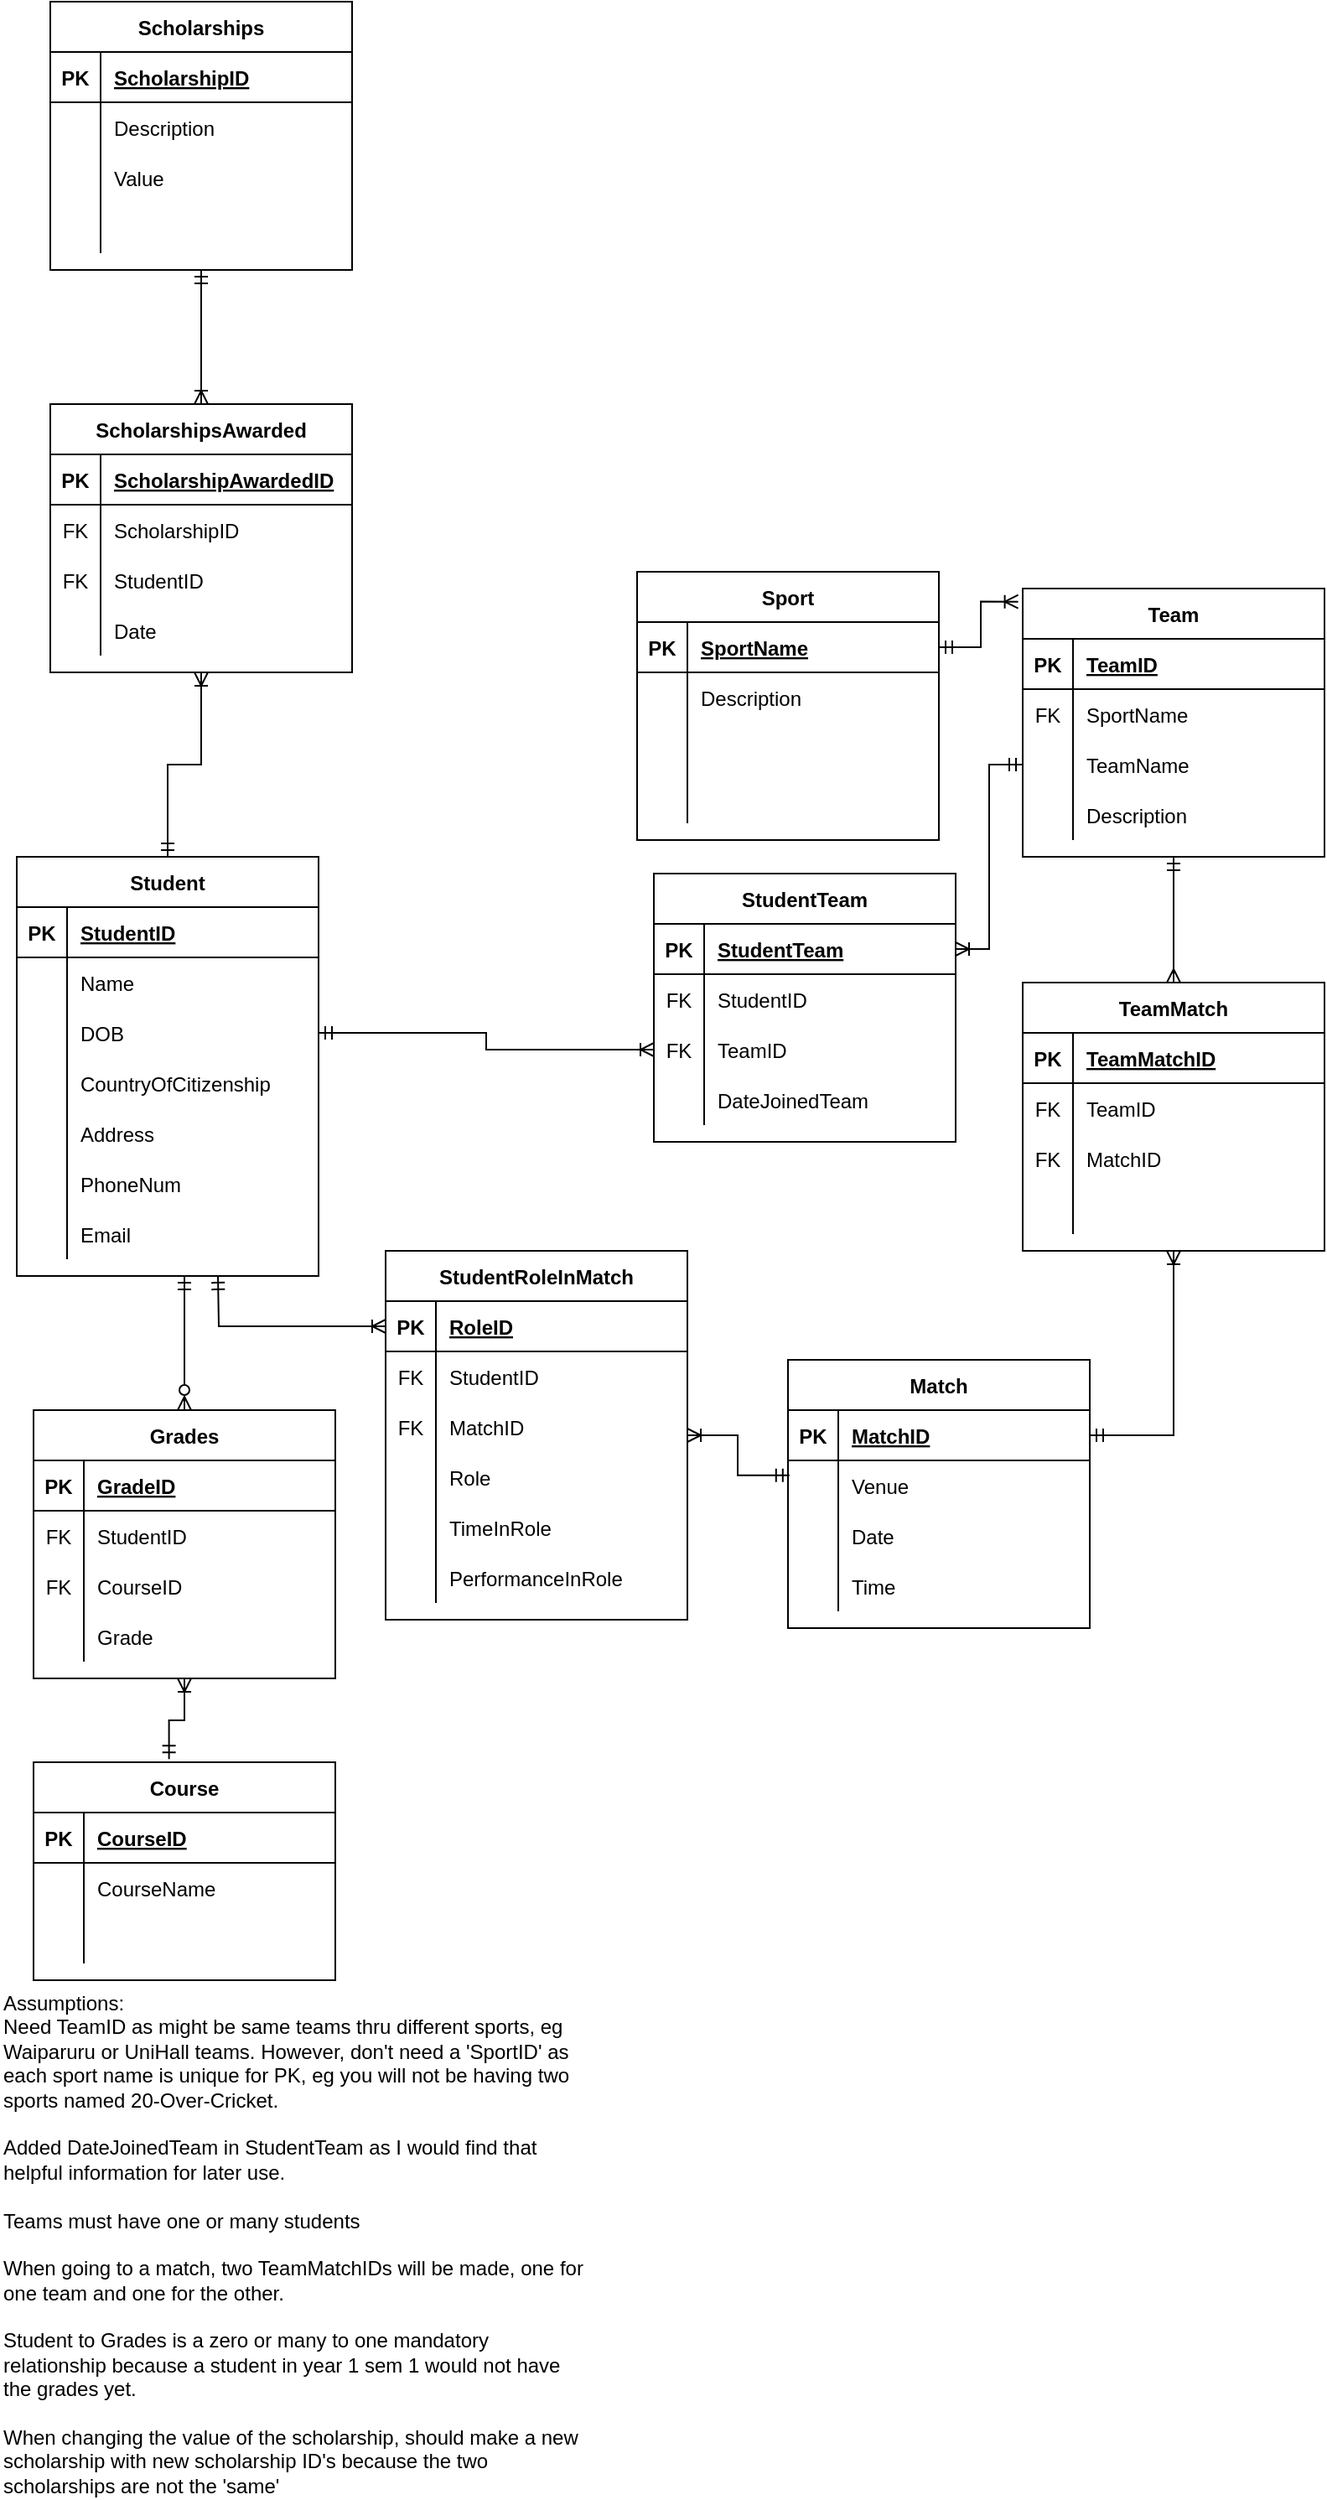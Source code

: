 <mxfile version="20.3.0" type="github"><diagram id="ayLOFCL-_2YNCXtt6fYL" name="Page-1"><mxGraphModel dx="950" dy="2215" grid="1" gridSize="10" guides="1" tooltips="1" connect="1" arrows="1" fold="1" page="1" pageScale="1" pageWidth="827" pageHeight="1169" math="0" shadow="0"><root><mxCell id="0"/><mxCell id="1" parent="0"/><mxCell id="MpFmGdgVTNI_8Ijlyc71-1" value="Student" style="shape=table;startSize=30;container=1;collapsible=1;childLayout=tableLayout;fixedRows=1;rowLines=0;fontStyle=1;align=center;resizeLast=1;" vertex="1" parent="1"><mxGeometry x="20" y="190" width="180" height="250" as="geometry"/></mxCell><mxCell id="MpFmGdgVTNI_8Ijlyc71-2" value="" style="shape=tableRow;horizontal=0;startSize=0;swimlaneHead=0;swimlaneBody=0;fillColor=none;collapsible=0;dropTarget=0;points=[[0,0.5],[1,0.5]];portConstraint=eastwest;top=0;left=0;right=0;bottom=1;" vertex="1" parent="MpFmGdgVTNI_8Ijlyc71-1"><mxGeometry y="30" width="180" height="30" as="geometry"/></mxCell><mxCell id="MpFmGdgVTNI_8Ijlyc71-3" value="PK" style="shape=partialRectangle;connectable=0;fillColor=none;top=0;left=0;bottom=0;right=0;fontStyle=1;overflow=hidden;" vertex="1" parent="MpFmGdgVTNI_8Ijlyc71-2"><mxGeometry width="30" height="30" as="geometry"><mxRectangle width="30" height="30" as="alternateBounds"/></mxGeometry></mxCell><mxCell id="MpFmGdgVTNI_8Ijlyc71-4" value="StudentID" style="shape=partialRectangle;connectable=0;fillColor=none;top=0;left=0;bottom=0;right=0;align=left;spacingLeft=6;fontStyle=5;overflow=hidden;" vertex="1" parent="MpFmGdgVTNI_8Ijlyc71-2"><mxGeometry x="30" width="150" height="30" as="geometry"><mxRectangle width="150" height="30" as="alternateBounds"/></mxGeometry></mxCell><mxCell id="MpFmGdgVTNI_8Ijlyc71-5" value="" style="shape=tableRow;horizontal=0;startSize=0;swimlaneHead=0;swimlaneBody=0;fillColor=none;collapsible=0;dropTarget=0;points=[[0,0.5],[1,0.5]];portConstraint=eastwest;top=0;left=0;right=0;bottom=0;" vertex="1" parent="MpFmGdgVTNI_8Ijlyc71-1"><mxGeometry y="60" width="180" height="30" as="geometry"/></mxCell><mxCell id="MpFmGdgVTNI_8Ijlyc71-6" value="" style="shape=partialRectangle;connectable=0;fillColor=none;top=0;left=0;bottom=0;right=0;editable=1;overflow=hidden;" vertex="1" parent="MpFmGdgVTNI_8Ijlyc71-5"><mxGeometry width="30" height="30" as="geometry"><mxRectangle width="30" height="30" as="alternateBounds"/></mxGeometry></mxCell><mxCell id="MpFmGdgVTNI_8Ijlyc71-7" value="Name " style="shape=partialRectangle;connectable=0;fillColor=none;top=0;left=0;bottom=0;right=0;align=left;spacingLeft=6;overflow=hidden;" vertex="1" parent="MpFmGdgVTNI_8Ijlyc71-5"><mxGeometry x="30" width="150" height="30" as="geometry"><mxRectangle width="150" height="30" as="alternateBounds"/></mxGeometry></mxCell><mxCell id="MpFmGdgVTNI_8Ijlyc71-8" value="" style="shape=tableRow;horizontal=0;startSize=0;swimlaneHead=0;swimlaneBody=0;fillColor=none;collapsible=0;dropTarget=0;points=[[0,0.5],[1,0.5]];portConstraint=eastwest;top=0;left=0;right=0;bottom=0;" vertex="1" parent="MpFmGdgVTNI_8Ijlyc71-1"><mxGeometry y="90" width="180" height="30" as="geometry"/></mxCell><mxCell id="MpFmGdgVTNI_8Ijlyc71-9" value="" style="shape=partialRectangle;connectable=0;fillColor=none;top=0;left=0;bottom=0;right=0;editable=1;overflow=hidden;" vertex="1" parent="MpFmGdgVTNI_8Ijlyc71-8"><mxGeometry width="30" height="30" as="geometry"><mxRectangle width="30" height="30" as="alternateBounds"/></mxGeometry></mxCell><mxCell id="MpFmGdgVTNI_8Ijlyc71-10" value="DOB" style="shape=partialRectangle;connectable=0;fillColor=none;top=0;left=0;bottom=0;right=0;align=left;spacingLeft=6;overflow=hidden;" vertex="1" parent="MpFmGdgVTNI_8Ijlyc71-8"><mxGeometry x="30" width="150" height="30" as="geometry"><mxRectangle width="150" height="30" as="alternateBounds"/></mxGeometry></mxCell><mxCell id="MpFmGdgVTNI_8Ijlyc71-11" value="" style="shape=tableRow;horizontal=0;startSize=0;swimlaneHead=0;swimlaneBody=0;fillColor=none;collapsible=0;dropTarget=0;points=[[0,0.5],[1,0.5]];portConstraint=eastwest;top=0;left=0;right=0;bottom=0;" vertex="1" parent="MpFmGdgVTNI_8Ijlyc71-1"><mxGeometry y="120" width="180" height="30" as="geometry"/></mxCell><mxCell id="MpFmGdgVTNI_8Ijlyc71-12" value="" style="shape=partialRectangle;connectable=0;fillColor=none;top=0;left=0;bottom=0;right=0;editable=1;overflow=hidden;" vertex="1" parent="MpFmGdgVTNI_8Ijlyc71-11"><mxGeometry width="30" height="30" as="geometry"><mxRectangle width="30" height="30" as="alternateBounds"/></mxGeometry></mxCell><mxCell id="MpFmGdgVTNI_8Ijlyc71-13" value="CountryOfCitizenship" style="shape=partialRectangle;connectable=0;fillColor=none;top=0;left=0;bottom=0;right=0;align=left;spacingLeft=6;overflow=hidden;" vertex="1" parent="MpFmGdgVTNI_8Ijlyc71-11"><mxGeometry x="30" width="150" height="30" as="geometry"><mxRectangle width="150" height="30" as="alternateBounds"/></mxGeometry></mxCell><mxCell id="MpFmGdgVTNI_8Ijlyc71-14" value="" style="shape=tableRow;horizontal=0;startSize=0;swimlaneHead=0;swimlaneBody=0;fillColor=none;collapsible=0;dropTarget=0;points=[[0,0.5],[1,0.5]];portConstraint=eastwest;top=0;left=0;right=0;bottom=0;" vertex="1" parent="MpFmGdgVTNI_8Ijlyc71-1"><mxGeometry y="150" width="180" height="30" as="geometry"/></mxCell><mxCell id="MpFmGdgVTNI_8Ijlyc71-15" value="" style="shape=partialRectangle;connectable=0;fillColor=none;top=0;left=0;bottom=0;right=0;editable=1;overflow=hidden;" vertex="1" parent="MpFmGdgVTNI_8Ijlyc71-14"><mxGeometry width="30" height="30" as="geometry"><mxRectangle width="30" height="30" as="alternateBounds"/></mxGeometry></mxCell><mxCell id="MpFmGdgVTNI_8Ijlyc71-16" value="Address" style="shape=partialRectangle;connectable=0;fillColor=none;top=0;left=0;bottom=0;right=0;align=left;spacingLeft=6;overflow=hidden;" vertex="1" parent="MpFmGdgVTNI_8Ijlyc71-14"><mxGeometry x="30" width="150" height="30" as="geometry"><mxRectangle width="150" height="30" as="alternateBounds"/></mxGeometry></mxCell><mxCell id="MpFmGdgVTNI_8Ijlyc71-17" value="" style="shape=tableRow;horizontal=0;startSize=0;swimlaneHead=0;swimlaneBody=0;fillColor=none;collapsible=0;dropTarget=0;points=[[0,0.5],[1,0.5]];portConstraint=eastwest;top=0;left=0;right=0;bottom=0;" vertex="1" parent="MpFmGdgVTNI_8Ijlyc71-1"><mxGeometry y="180" width="180" height="30" as="geometry"/></mxCell><mxCell id="MpFmGdgVTNI_8Ijlyc71-18" value="" style="shape=partialRectangle;connectable=0;fillColor=none;top=0;left=0;bottom=0;right=0;editable=1;overflow=hidden;" vertex="1" parent="MpFmGdgVTNI_8Ijlyc71-17"><mxGeometry width="30" height="30" as="geometry"><mxRectangle width="30" height="30" as="alternateBounds"/></mxGeometry></mxCell><mxCell id="MpFmGdgVTNI_8Ijlyc71-19" value="PhoneNum" style="shape=partialRectangle;connectable=0;fillColor=none;top=0;left=0;bottom=0;right=0;align=left;spacingLeft=6;overflow=hidden;" vertex="1" parent="MpFmGdgVTNI_8Ijlyc71-17"><mxGeometry x="30" width="150" height="30" as="geometry"><mxRectangle width="150" height="30" as="alternateBounds"/></mxGeometry></mxCell><mxCell id="MpFmGdgVTNI_8Ijlyc71-20" value="" style="shape=tableRow;horizontal=0;startSize=0;swimlaneHead=0;swimlaneBody=0;fillColor=none;collapsible=0;dropTarget=0;points=[[0,0.5],[1,0.5]];portConstraint=eastwest;top=0;left=0;right=0;bottom=0;" vertex="1" parent="MpFmGdgVTNI_8Ijlyc71-1"><mxGeometry y="210" width="180" height="30" as="geometry"/></mxCell><mxCell id="MpFmGdgVTNI_8Ijlyc71-21" value="" style="shape=partialRectangle;connectable=0;fillColor=none;top=0;left=0;bottom=0;right=0;editable=1;overflow=hidden;" vertex="1" parent="MpFmGdgVTNI_8Ijlyc71-20"><mxGeometry width="30" height="30" as="geometry"><mxRectangle width="30" height="30" as="alternateBounds"/></mxGeometry></mxCell><mxCell id="MpFmGdgVTNI_8Ijlyc71-22" value="Email" style="shape=partialRectangle;connectable=0;fillColor=none;top=0;left=0;bottom=0;right=0;align=left;spacingLeft=6;overflow=hidden;" vertex="1" parent="MpFmGdgVTNI_8Ijlyc71-20"><mxGeometry x="30" width="150" height="30" as="geometry"><mxRectangle width="150" height="30" as="alternateBounds"/></mxGeometry></mxCell><mxCell id="MpFmGdgVTNI_8Ijlyc71-36" value="Team" style="shape=table;startSize=30;container=1;collapsible=1;childLayout=tableLayout;fixedRows=1;rowLines=0;fontStyle=1;align=center;resizeLast=1;" vertex="1" parent="1"><mxGeometry x="620" y="30" width="180" height="160" as="geometry"/></mxCell><mxCell id="MpFmGdgVTNI_8Ijlyc71-37" value="" style="shape=tableRow;horizontal=0;startSize=0;swimlaneHead=0;swimlaneBody=0;fillColor=none;collapsible=0;dropTarget=0;points=[[0,0.5],[1,0.5]];portConstraint=eastwest;top=0;left=0;right=0;bottom=1;" vertex="1" parent="MpFmGdgVTNI_8Ijlyc71-36"><mxGeometry y="30" width="180" height="30" as="geometry"/></mxCell><mxCell id="MpFmGdgVTNI_8Ijlyc71-38" value="PK" style="shape=partialRectangle;connectable=0;fillColor=none;top=0;left=0;bottom=0;right=0;fontStyle=1;overflow=hidden;" vertex="1" parent="MpFmGdgVTNI_8Ijlyc71-37"><mxGeometry width="30" height="30" as="geometry"><mxRectangle width="30" height="30" as="alternateBounds"/></mxGeometry></mxCell><mxCell id="MpFmGdgVTNI_8Ijlyc71-39" value="TeamID" style="shape=partialRectangle;connectable=0;fillColor=none;top=0;left=0;bottom=0;right=0;align=left;spacingLeft=6;fontStyle=5;overflow=hidden;" vertex="1" parent="MpFmGdgVTNI_8Ijlyc71-37"><mxGeometry x="30" width="150" height="30" as="geometry"><mxRectangle width="150" height="30" as="alternateBounds"/></mxGeometry></mxCell><mxCell id="MpFmGdgVTNI_8Ijlyc71-40" value="" style="shape=tableRow;horizontal=0;startSize=0;swimlaneHead=0;swimlaneBody=0;fillColor=none;collapsible=0;dropTarget=0;points=[[0,0.5],[1,0.5]];portConstraint=eastwest;top=0;left=0;right=0;bottom=0;" vertex="1" parent="MpFmGdgVTNI_8Ijlyc71-36"><mxGeometry y="60" width="180" height="30" as="geometry"/></mxCell><mxCell id="MpFmGdgVTNI_8Ijlyc71-41" value="FK" style="shape=partialRectangle;connectable=0;fillColor=none;top=0;left=0;bottom=0;right=0;editable=1;overflow=hidden;" vertex="1" parent="MpFmGdgVTNI_8Ijlyc71-40"><mxGeometry width="30" height="30" as="geometry"><mxRectangle width="30" height="30" as="alternateBounds"/></mxGeometry></mxCell><mxCell id="MpFmGdgVTNI_8Ijlyc71-42" value="SportName" style="shape=partialRectangle;connectable=0;fillColor=none;top=0;left=0;bottom=0;right=0;align=left;spacingLeft=6;overflow=hidden;" vertex="1" parent="MpFmGdgVTNI_8Ijlyc71-40"><mxGeometry x="30" width="150" height="30" as="geometry"><mxRectangle width="150" height="30" as="alternateBounds"/></mxGeometry></mxCell><mxCell id="MpFmGdgVTNI_8Ijlyc71-43" value="" style="shape=tableRow;horizontal=0;startSize=0;swimlaneHead=0;swimlaneBody=0;fillColor=none;collapsible=0;dropTarget=0;points=[[0,0.5],[1,0.5]];portConstraint=eastwest;top=0;left=0;right=0;bottom=0;" vertex="1" parent="MpFmGdgVTNI_8Ijlyc71-36"><mxGeometry y="90" width="180" height="30" as="geometry"/></mxCell><mxCell id="MpFmGdgVTNI_8Ijlyc71-44" value="" style="shape=partialRectangle;connectable=0;fillColor=none;top=0;left=0;bottom=0;right=0;editable=1;overflow=hidden;" vertex="1" parent="MpFmGdgVTNI_8Ijlyc71-43"><mxGeometry width="30" height="30" as="geometry"><mxRectangle width="30" height="30" as="alternateBounds"/></mxGeometry></mxCell><mxCell id="MpFmGdgVTNI_8Ijlyc71-45" value="TeamName" style="shape=partialRectangle;connectable=0;fillColor=none;top=0;left=0;bottom=0;right=0;align=left;spacingLeft=6;overflow=hidden;" vertex="1" parent="MpFmGdgVTNI_8Ijlyc71-43"><mxGeometry x="30" width="150" height="30" as="geometry"><mxRectangle width="150" height="30" as="alternateBounds"/></mxGeometry></mxCell><mxCell id="MpFmGdgVTNI_8Ijlyc71-46" value="" style="shape=tableRow;horizontal=0;startSize=0;swimlaneHead=0;swimlaneBody=0;fillColor=none;collapsible=0;dropTarget=0;points=[[0,0.5],[1,0.5]];portConstraint=eastwest;top=0;left=0;right=0;bottom=0;" vertex="1" parent="MpFmGdgVTNI_8Ijlyc71-36"><mxGeometry y="120" width="180" height="30" as="geometry"/></mxCell><mxCell id="MpFmGdgVTNI_8Ijlyc71-47" value="" style="shape=partialRectangle;connectable=0;fillColor=none;top=0;left=0;bottom=0;right=0;editable=1;overflow=hidden;" vertex="1" parent="MpFmGdgVTNI_8Ijlyc71-46"><mxGeometry width="30" height="30" as="geometry"><mxRectangle width="30" height="30" as="alternateBounds"/></mxGeometry></mxCell><mxCell id="MpFmGdgVTNI_8Ijlyc71-48" value="Description" style="shape=partialRectangle;connectable=0;fillColor=none;top=0;left=0;bottom=0;right=0;align=left;spacingLeft=6;overflow=hidden;" vertex="1" parent="MpFmGdgVTNI_8Ijlyc71-46"><mxGeometry x="30" width="150" height="30" as="geometry"><mxRectangle width="150" height="30" as="alternateBounds"/></mxGeometry></mxCell><mxCell id="MpFmGdgVTNI_8Ijlyc71-49" value="Assumptions:&lt;br&gt;Need TeamID as might be same teams thru different sports, eg Waiparuru or UniHall teams. However, don't need a 'SportID' as each sport name is unique for PK, eg you will not be having two sports named 20-Over-Cricket.&lt;br&gt;&lt;br&gt;Added DateJoinedTeam in StudentTeam as I would find that helpful information for later use.&lt;br&gt;&lt;br&gt;Teams must have one or many students&lt;br&gt;&lt;br&gt;When going to a match, two TeamMatchIDs will be made, one for one team and one for the other.&lt;br&gt;&lt;br&gt;Student to Grades is a zero or many to one mandatory relationship because a student in year 1 sem 1 would not have the grades yet.&lt;br&gt;&lt;br&gt;When changing the value of the scholarship, should make a new scholarship with new scholarship ID's because the two scholarships are not the 'same'" style="text;html=1;strokeColor=none;fillColor=none;align=left;verticalAlign=top;whiteSpace=wrap;rounded=0;" vertex="1" parent="1"><mxGeometry x="10" y="860" width="350" height="170" as="geometry"/></mxCell><mxCell id="MpFmGdgVTNI_8Ijlyc71-50" value="Sport" style="shape=table;startSize=30;container=1;collapsible=1;childLayout=tableLayout;fixedRows=1;rowLines=0;fontStyle=1;align=center;resizeLast=1;" vertex="1" parent="1"><mxGeometry x="390" y="20" width="180" height="160" as="geometry"/></mxCell><mxCell id="MpFmGdgVTNI_8Ijlyc71-51" value="" style="shape=tableRow;horizontal=0;startSize=0;swimlaneHead=0;swimlaneBody=0;fillColor=none;collapsible=0;dropTarget=0;points=[[0,0.5],[1,0.5]];portConstraint=eastwest;top=0;left=0;right=0;bottom=1;" vertex="1" parent="MpFmGdgVTNI_8Ijlyc71-50"><mxGeometry y="30" width="180" height="30" as="geometry"/></mxCell><mxCell id="MpFmGdgVTNI_8Ijlyc71-52" value="PK" style="shape=partialRectangle;connectable=0;fillColor=none;top=0;left=0;bottom=0;right=0;fontStyle=1;overflow=hidden;" vertex="1" parent="MpFmGdgVTNI_8Ijlyc71-51"><mxGeometry width="30" height="30" as="geometry"><mxRectangle width="30" height="30" as="alternateBounds"/></mxGeometry></mxCell><mxCell id="MpFmGdgVTNI_8Ijlyc71-53" value="SportName" style="shape=partialRectangle;connectable=0;fillColor=none;top=0;left=0;bottom=0;right=0;align=left;spacingLeft=6;fontStyle=5;overflow=hidden;" vertex="1" parent="MpFmGdgVTNI_8Ijlyc71-51"><mxGeometry x="30" width="150" height="30" as="geometry"><mxRectangle width="150" height="30" as="alternateBounds"/></mxGeometry></mxCell><mxCell id="MpFmGdgVTNI_8Ijlyc71-54" value="" style="shape=tableRow;horizontal=0;startSize=0;swimlaneHead=0;swimlaneBody=0;fillColor=none;collapsible=0;dropTarget=0;points=[[0,0.5],[1,0.5]];portConstraint=eastwest;top=0;left=0;right=0;bottom=0;" vertex="1" parent="MpFmGdgVTNI_8Ijlyc71-50"><mxGeometry y="60" width="180" height="30" as="geometry"/></mxCell><mxCell id="MpFmGdgVTNI_8Ijlyc71-55" value="" style="shape=partialRectangle;connectable=0;fillColor=none;top=0;left=0;bottom=0;right=0;editable=1;overflow=hidden;" vertex="1" parent="MpFmGdgVTNI_8Ijlyc71-54"><mxGeometry width="30" height="30" as="geometry"><mxRectangle width="30" height="30" as="alternateBounds"/></mxGeometry></mxCell><mxCell id="MpFmGdgVTNI_8Ijlyc71-56" value="Description" style="shape=partialRectangle;connectable=0;fillColor=none;top=0;left=0;bottom=0;right=0;align=left;spacingLeft=6;overflow=hidden;" vertex="1" parent="MpFmGdgVTNI_8Ijlyc71-54"><mxGeometry x="30" width="150" height="30" as="geometry"><mxRectangle width="150" height="30" as="alternateBounds"/></mxGeometry></mxCell><mxCell id="MpFmGdgVTNI_8Ijlyc71-57" value="" style="shape=tableRow;horizontal=0;startSize=0;swimlaneHead=0;swimlaneBody=0;fillColor=none;collapsible=0;dropTarget=0;points=[[0,0.5],[1,0.5]];portConstraint=eastwest;top=0;left=0;right=0;bottom=0;" vertex="1" parent="MpFmGdgVTNI_8Ijlyc71-50"><mxGeometry y="90" width="180" height="30" as="geometry"/></mxCell><mxCell id="MpFmGdgVTNI_8Ijlyc71-58" value="" style="shape=partialRectangle;connectable=0;fillColor=none;top=0;left=0;bottom=0;right=0;editable=1;overflow=hidden;" vertex="1" parent="MpFmGdgVTNI_8Ijlyc71-57"><mxGeometry width="30" height="30" as="geometry"><mxRectangle width="30" height="30" as="alternateBounds"/></mxGeometry></mxCell><mxCell id="MpFmGdgVTNI_8Ijlyc71-59" value="" style="shape=partialRectangle;connectable=0;fillColor=none;top=0;left=0;bottom=0;right=0;align=left;spacingLeft=6;overflow=hidden;" vertex="1" parent="MpFmGdgVTNI_8Ijlyc71-57"><mxGeometry x="30" width="150" height="30" as="geometry"><mxRectangle width="150" height="30" as="alternateBounds"/></mxGeometry></mxCell><mxCell id="MpFmGdgVTNI_8Ijlyc71-60" value="" style="shape=tableRow;horizontal=0;startSize=0;swimlaneHead=0;swimlaneBody=0;fillColor=none;collapsible=0;dropTarget=0;points=[[0,0.5],[1,0.5]];portConstraint=eastwest;top=0;left=0;right=0;bottom=0;" vertex="1" parent="MpFmGdgVTNI_8Ijlyc71-50"><mxGeometry y="120" width="180" height="30" as="geometry"/></mxCell><mxCell id="MpFmGdgVTNI_8Ijlyc71-61" value="" style="shape=partialRectangle;connectable=0;fillColor=none;top=0;left=0;bottom=0;right=0;editable=1;overflow=hidden;" vertex="1" parent="MpFmGdgVTNI_8Ijlyc71-60"><mxGeometry width="30" height="30" as="geometry"><mxRectangle width="30" height="30" as="alternateBounds"/></mxGeometry></mxCell><mxCell id="MpFmGdgVTNI_8Ijlyc71-62" value="" style="shape=partialRectangle;connectable=0;fillColor=none;top=0;left=0;bottom=0;right=0;align=left;spacingLeft=6;overflow=hidden;" vertex="1" parent="MpFmGdgVTNI_8Ijlyc71-60"><mxGeometry x="30" width="150" height="30" as="geometry"><mxRectangle width="150" height="30" as="alternateBounds"/></mxGeometry></mxCell><mxCell id="MpFmGdgVTNI_8Ijlyc71-63" value="Match" style="shape=table;startSize=30;container=1;collapsible=1;childLayout=tableLayout;fixedRows=1;rowLines=0;fontStyle=1;align=center;resizeLast=1;" vertex="1" parent="1"><mxGeometry x="480" y="490" width="180" height="160" as="geometry"/></mxCell><mxCell id="MpFmGdgVTNI_8Ijlyc71-64" value="" style="shape=tableRow;horizontal=0;startSize=0;swimlaneHead=0;swimlaneBody=0;fillColor=none;collapsible=0;dropTarget=0;points=[[0,0.5],[1,0.5]];portConstraint=eastwest;top=0;left=0;right=0;bottom=1;" vertex="1" parent="MpFmGdgVTNI_8Ijlyc71-63"><mxGeometry y="30" width="180" height="30" as="geometry"/></mxCell><mxCell id="MpFmGdgVTNI_8Ijlyc71-65" value="PK" style="shape=partialRectangle;connectable=0;fillColor=none;top=0;left=0;bottom=0;right=0;fontStyle=1;overflow=hidden;" vertex="1" parent="MpFmGdgVTNI_8Ijlyc71-64"><mxGeometry width="30" height="30" as="geometry"><mxRectangle width="30" height="30" as="alternateBounds"/></mxGeometry></mxCell><mxCell id="MpFmGdgVTNI_8Ijlyc71-66" value="MatchID" style="shape=partialRectangle;connectable=0;fillColor=none;top=0;left=0;bottom=0;right=0;align=left;spacingLeft=6;fontStyle=5;overflow=hidden;" vertex="1" parent="MpFmGdgVTNI_8Ijlyc71-64"><mxGeometry x="30" width="150" height="30" as="geometry"><mxRectangle width="150" height="30" as="alternateBounds"/></mxGeometry></mxCell><mxCell id="MpFmGdgVTNI_8Ijlyc71-67" value="" style="shape=tableRow;horizontal=0;startSize=0;swimlaneHead=0;swimlaneBody=0;fillColor=none;collapsible=0;dropTarget=0;points=[[0,0.5],[1,0.5]];portConstraint=eastwest;top=0;left=0;right=0;bottom=0;" vertex="1" parent="MpFmGdgVTNI_8Ijlyc71-63"><mxGeometry y="60" width="180" height="30" as="geometry"/></mxCell><mxCell id="MpFmGdgVTNI_8Ijlyc71-68" value="" style="shape=partialRectangle;connectable=0;fillColor=none;top=0;left=0;bottom=0;right=0;editable=1;overflow=hidden;" vertex="1" parent="MpFmGdgVTNI_8Ijlyc71-67"><mxGeometry width="30" height="30" as="geometry"><mxRectangle width="30" height="30" as="alternateBounds"/></mxGeometry></mxCell><mxCell id="MpFmGdgVTNI_8Ijlyc71-69" value="Venue" style="shape=partialRectangle;connectable=0;fillColor=none;top=0;left=0;bottom=0;right=0;align=left;spacingLeft=6;overflow=hidden;" vertex="1" parent="MpFmGdgVTNI_8Ijlyc71-67"><mxGeometry x="30" width="150" height="30" as="geometry"><mxRectangle width="150" height="30" as="alternateBounds"/></mxGeometry></mxCell><mxCell id="MpFmGdgVTNI_8Ijlyc71-70" value="" style="shape=tableRow;horizontal=0;startSize=0;swimlaneHead=0;swimlaneBody=0;fillColor=none;collapsible=0;dropTarget=0;points=[[0,0.5],[1,0.5]];portConstraint=eastwest;top=0;left=0;right=0;bottom=0;" vertex="1" parent="MpFmGdgVTNI_8Ijlyc71-63"><mxGeometry y="90" width="180" height="30" as="geometry"/></mxCell><mxCell id="MpFmGdgVTNI_8Ijlyc71-71" value="" style="shape=partialRectangle;connectable=0;fillColor=none;top=0;left=0;bottom=0;right=0;editable=1;overflow=hidden;" vertex="1" parent="MpFmGdgVTNI_8Ijlyc71-70"><mxGeometry width="30" height="30" as="geometry"><mxRectangle width="30" height="30" as="alternateBounds"/></mxGeometry></mxCell><mxCell id="MpFmGdgVTNI_8Ijlyc71-72" value="Date" style="shape=partialRectangle;connectable=0;fillColor=none;top=0;left=0;bottom=0;right=0;align=left;spacingLeft=6;overflow=hidden;" vertex="1" parent="MpFmGdgVTNI_8Ijlyc71-70"><mxGeometry x="30" width="150" height="30" as="geometry"><mxRectangle width="150" height="30" as="alternateBounds"/></mxGeometry></mxCell><mxCell id="MpFmGdgVTNI_8Ijlyc71-73" value="" style="shape=tableRow;horizontal=0;startSize=0;swimlaneHead=0;swimlaneBody=0;fillColor=none;collapsible=0;dropTarget=0;points=[[0,0.5],[1,0.5]];portConstraint=eastwest;top=0;left=0;right=0;bottom=0;" vertex="1" parent="MpFmGdgVTNI_8Ijlyc71-63"><mxGeometry y="120" width="180" height="30" as="geometry"/></mxCell><mxCell id="MpFmGdgVTNI_8Ijlyc71-74" value="" style="shape=partialRectangle;connectable=0;fillColor=none;top=0;left=0;bottom=0;right=0;editable=1;overflow=hidden;" vertex="1" parent="MpFmGdgVTNI_8Ijlyc71-73"><mxGeometry width="30" height="30" as="geometry"><mxRectangle width="30" height="30" as="alternateBounds"/></mxGeometry></mxCell><mxCell id="MpFmGdgVTNI_8Ijlyc71-75" value="Time" style="shape=partialRectangle;connectable=0;fillColor=none;top=0;left=0;bottom=0;right=0;align=left;spacingLeft=6;overflow=hidden;" vertex="1" parent="MpFmGdgVTNI_8Ijlyc71-73"><mxGeometry x="30" width="150" height="30" as="geometry"><mxRectangle width="150" height="30" as="alternateBounds"/></mxGeometry></mxCell><mxCell id="MpFmGdgVTNI_8Ijlyc71-76" style="edgeStyle=orthogonalEdgeStyle;rounded=0;orthogonalLoop=1;jettySize=auto;html=1;entryX=-0.015;entryY=0.049;entryDx=0;entryDy=0;endArrow=ERoneToMany;endFill=0;startArrow=ERmandOne;startFill=0;entryPerimeter=0;" edge="1" parent="1" source="MpFmGdgVTNI_8Ijlyc71-51" target="MpFmGdgVTNI_8Ijlyc71-36"><mxGeometry relative="1" as="geometry"/></mxCell><mxCell id="MpFmGdgVTNI_8Ijlyc71-195" style="edgeStyle=orthogonalEdgeStyle;rounded=0;orthogonalLoop=1;jettySize=auto;html=1;entryX=0.5;entryY=1;entryDx=0;entryDy=0;startArrow=ERmany;startFill=0;endArrow=ERmandOne;endFill=0;" edge="1" parent="1" source="MpFmGdgVTNI_8Ijlyc71-78" target="MpFmGdgVTNI_8Ijlyc71-36"><mxGeometry relative="1" as="geometry"/></mxCell><mxCell id="MpFmGdgVTNI_8Ijlyc71-196" style="edgeStyle=orthogonalEdgeStyle;rounded=0;orthogonalLoop=1;jettySize=auto;html=1;startArrow=ERoneToMany;startFill=0;endArrow=ERmandOne;endFill=0;" edge="1" parent="1" source="MpFmGdgVTNI_8Ijlyc71-78" target="MpFmGdgVTNI_8Ijlyc71-64"><mxGeometry relative="1" as="geometry"/></mxCell><mxCell id="MpFmGdgVTNI_8Ijlyc71-78" value="TeamMatch" style="shape=table;startSize=30;container=1;collapsible=1;childLayout=tableLayout;fixedRows=1;rowLines=0;fontStyle=1;align=center;resizeLast=1;" vertex="1" parent="1"><mxGeometry x="620" y="265" width="180" height="160" as="geometry"/></mxCell><mxCell id="MpFmGdgVTNI_8Ijlyc71-79" value="" style="shape=tableRow;horizontal=0;startSize=0;swimlaneHead=0;swimlaneBody=0;fillColor=none;collapsible=0;dropTarget=0;points=[[0,0.5],[1,0.5]];portConstraint=eastwest;top=0;left=0;right=0;bottom=1;" vertex="1" parent="MpFmGdgVTNI_8Ijlyc71-78"><mxGeometry y="30" width="180" height="30" as="geometry"/></mxCell><mxCell id="MpFmGdgVTNI_8Ijlyc71-80" value="PK" style="shape=partialRectangle;connectable=0;fillColor=none;top=0;left=0;bottom=0;right=0;fontStyle=1;overflow=hidden;" vertex="1" parent="MpFmGdgVTNI_8Ijlyc71-79"><mxGeometry width="30" height="30" as="geometry"><mxRectangle width="30" height="30" as="alternateBounds"/></mxGeometry></mxCell><mxCell id="MpFmGdgVTNI_8Ijlyc71-81" value="TeamMatchID" style="shape=partialRectangle;connectable=0;fillColor=none;top=0;left=0;bottom=0;right=0;align=left;spacingLeft=6;fontStyle=5;overflow=hidden;" vertex="1" parent="MpFmGdgVTNI_8Ijlyc71-79"><mxGeometry x="30" width="150" height="30" as="geometry"><mxRectangle width="150" height="30" as="alternateBounds"/></mxGeometry></mxCell><mxCell id="MpFmGdgVTNI_8Ijlyc71-82" value="" style="shape=tableRow;horizontal=0;startSize=0;swimlaneHead=0;swimlaneBody=0;fillColor=none;collapsible=0;dropTarget=0;points=[[0,0.5],[1,0.5]];portConstraint=eastwest;top=0;left=0;right=0;bottom=0;" vertex="1" parent="MpFmGdgVTNI_8Ijlyc71-78"><mxGeometry y="60" width="180" height="30" as="geometry"/></mxCell><mxCell id="MpFmGdgVTNI_8Ijlyc71-83" value="FK" style="shape=partialRectangle;connectable=0;fillColor=none;top=0;left=0;bottom=0;right=0;editable=1;overflow=hidden;" vertex="1" parent="MpFmGdgVTNI_8Ijlyc71-82"><mxGeometry width="30" height="30" as="geometry"><mxRectangle width="30" height="30" as="alternateBounds"/></mxGeometry></mxCell><mxCell id="MpFmGdgVTNI_8Ijlyc71-84" value="TeamID" style="shape=partialRectangle;connectable=0;fillColor=none;top=0;left=0;bottom=0;right=0;align=left;spacingLeft=6;overflow=hidden;" vertex="1" parent="MpFmGdgVTNI_8Ijlyc71-82"><mxGeometry x="30" width="150" height="30" as="geometry"><mxRectangle width="150" height="30" as="alternateBounds"/></mxGeometry></mxCell><mxCell id="MpFmGdgVTNI_8Ijlyc71-85" value="" style="shape=tableRow;horizontal=0;startSize=0;swimlaneHead=0;swimlaneBody=0;fillColor=none;collapsible=0;dropTarget=0;points=[[0,0.5],[1,0.5]];portConstraint=eastwest;top=0;left=0;right=0;bottom=0;" vertex="1" parent="MpFmGdgVTNI_8Ijlyc71-78"><mxGeometry y="90" width="180" height="30" as="geometry"/></mxCell><mxCell id="MpFmGdgVTNI_8Ijlyc71-86" value="FK" style="shape=partialRectangle;connectable=0;fillColor=none;top=0;left=0;bottom=0;right=0;editable=1;overflow=hidden;" vertex="1" parent="MpFmGdgVTNI_8Ijlyc71-85"><mxGeometry width="30" height="30" as="geometry"><mxRectangle width="30" height="30" as="alternateBounds"/></mxGeometry></mxCell><mxCell id="MpFmGdgVTNI_8Ijlyc71-87" value="MatchID" style="shape=partialRectangle;connectable=0;fillColor=none;top=0;left=0;bottom=0;right=0;align=left;spacingLeft=6;overflow=hidden;" vertex="1" parent="MpFmGdgVTNI_8Ijlyc71-85"><mxGeometry x="30" width="150" height="30" as="geometry"><mxRectangle width="150" height="30" as="alternateBounds"/></mxGeometry></mxCell><mxCell id="MpFmGdgVTNI_8Ijlyc71-88" value="" style="shape=tableRow;horizontal=0;startSize=0;swimlaneHead=0;swimlaneBody=0;fillColor=none;collapsible=0;dropTarget=0;points=[[0,0.5],[1,0.5]];portConstraint=eastwest;top=0;left=0;right=0;bottom=0;" vertex="1" parent="MpFmGdgVTNI_8Ijlyc71-78"><mxGeometry y="120" width="180" height="30" as="geometry"/></mxCell><mxCell id="MpFmGdgVTNI_8Ijlyc71-89" value="" style="shape=partialRectangle;connectable=0;fillColor=none;top=0;left=0;bottom=0;right=0;editable=1;overflow=hidden;" vertex="1" parent="MpFmGdgVTNI_8Ijlyc71-88"><mxGeometry width="30" height="30" as="geometry"><mxRectangle width="30" height="30" as="alternateBounds"/></mxGeometry></mxCell><mxCell id="MpFmGdgVTNI_8Ijlyc71-90" value="" style="shape=partialRectangle;connectable=0;fillColor=none;top=0;left=0;bottom=0;right=0;align=left;spacingLeft=6;overflow=hidden;" vertex="1" parent="MpFmGdgVTNI_8Ijlyc71-88"><mxGeometry x="30" width="150" height="30" as="geometry"><mxRectangle width="150" height="30" as="alternateBounds"/></mxGeometry></mxCell><mxCell id="MpFmGdgVTNI_8Ijlyc71-95" value="StudentTeam" style="shape=table;startSize=30;container=1;collapsible=1;childLayout=tableLayout;fixedRows=1;rowLines=0;fontStyle=1;align=center;resizeLast=1;" vertex="1" parent="1"><mxGeometry x="400" y="200" width="180" height="160" as="geometry"/></mxCell><mxCell id="MpFmGdgVTNI_8Ijlyc71-96" value="" style="shape=tableRow;horizontal=0;startSize=0;swimlaneHead=0;swimlaneBody=0;fillColor=none;collapsible=0;dropTarget=0;points=[[0,0.5],[1,0.5]];portConstraint=eastwest;top=0;left=0;right=0;bottom=1;" vertex="1" parent="MpFmGdgVTNI_8Ijlyc71-95"><mxGeometry y="30" width="180" height="30" as="geometry"/></mxCell><mxCell id="MpFmGdgVTNI_8Ijlyc71-97" value="PK" style="shape=partialRectangle;connectable=0;fillColor=none;top=0;left=0;bottom=0;right=0;fontStyle=1;overflow=hidden;" vertex="1" parent="MpFmGdgVTNI_8Ijlyc71-96"><mxGeometry width="30" height="30" as="geometry"><mxRectangle width="30" height="30" as="alternateBounds"/></mxGeometry></mxCell><mxCell id="MpFmGdgVTNI_8Ijlyc71-98" value="StudentTeam" style="shape=partialRectangle;connectable=0;fillColor=none;top=0;left=0;bottom=0;right=0;align=left;spacingLeft=6;fontStyle=5;overflow=hidden;" vertex="1" parent="MpFmGdgVTNI_8Ijlyc71-96"><mxGeometry x="30" width="150" height="30" as="geometry"><mxRectangle width="150" height="30" as="alternateBounds"/></mxGeometry></mxCell><mxCell id="MpFmGdgVTNI_8Ijlyc71-99" value="" style="shape=tableRow;horizontal=0;startSize=0;swimlaneHead=0;swimlaneBody=0;fillColor=none;collapsible=0;dropTarget=0;points=[[0,0.5],[1,0.5]];portConstraint=eastwest;top=0;left=0;right=0;bottom=0;" vertex="1" parent="MpFmGdgVTNI_8Ijlyc71-95"><mxGeometry y="60" width="180" height="30" as="geometry"/></mxCell><mxCell id="MpFmGdgVTNI_8Ijlyc71-100" value="FK" style="shape=partialRectangle;connectable=0;fillColor=none;top=0;left=0;bottom=0;right=0;editable=1;overflow=hidden;" vertex="1" parent="MpFmGdgVTNI_8Ijlyc71-99"><mxGeometry width="30" height="30" as="geometry"><mxRectangle width="30" height="30" as="alternateBounds"/></mxGeometry></mxCell><mxCell id="MpFmGdgVTNI_8Ijlyc71-101" value="StudentID" style="shape=partialRectangle;connectable=0;fillColor=none;top=0;left=0;bottom=0;right=0;align=left;spacingLeft=6;overflow=hidden;" vertex="1" parent="MpFmGdgVTNI_8Ijlyc71-99"><mxGeometry x="30" width="150" height="30" as="geometry"><mxRectangle width="150" height="30" as="alternateBounds"/></mxGeometry></mxCell><mxCell id="MpFmGdgVTNI_8Ijlyc71-102" value="" style="shape=tableRow;horizontal=0;startSize=0;swimlaneHead=0;swimlaneBody=0;fillColor=none;collapsible=0;dropTarget=0;points=[[0,0.5],[1,0.5]];portConstraint=eastwest;top=0;left=0;right=0;bottom=0;" vertex="1" parent="MpFmGdgVTNI_8Ijlyc71-95"><mxGeometry y="90" width="180" height="30" as="geometry"/></mxCell><mxCell id="MpFmGdgVTNI_8Ijlyc71-103" value="FK" style="shape=partialRectangle;connectable=0;fillColor=none;top=0;left=0;bottom=0;right=0;editable=1;overflow=hidden;" vertex="1" parent="MpFmGdgVTNI_8Ijlyc71-102"><mxGeometry width="30" height="30" as="geometry"><mxRectangle width="30" height="30" as="alternateBounds"/></mxGeometry></mxCell><mxCell id="MpFmGdgVTNI_8Ijlyc71-104" value="TeamID" style="shape=partialRectangle;connectable=0;fillColor=none;top=0;left=0;bottom=0;right=0;align=left;spacingLeft=6;overflow=hidden;" vertex="1" parent="MpFmGdgVTNI_8Ijlyc71-102"><mxGeometry x="30" width="150" height="30" as="geometry"><mxRectangle width="150" height="30" as="alternateBounds"/></mxGeometry></mxCell><mxCell id="MpFmGdgVTNI_8Ijlyc71-105" value="" style="shape=tableRow;horizontal=0;startSize=0;swimlaneHead=0;swimlaneBody=0;fillColor=none;collapsible=0;dropTarget=0;points=[[0,0.5],[1,0.5]];portConstraint=eastwest;top=0;left=0;right=0;bottom=0;" vertex="1" parent="MpFmGdgVTNI_8Ijlyc71-95"><mxGeometry y="120" width="180" height="30" as="geometry"/></mxCell><mxCell id="MpFmGdgVTNI_8Ijlyc71-106" value="" style="shape=partialRectangle;connectable=0;fillColor=none;top=0;left=0;bottom=0;right=0;editable=1;overflow=hidden;" vertex="1" parent="MpFmGdgVTNI_8Ijlyc71-105"><mxGeometry width="30" height="30" as="geometry"><mxRectangle width="30" height="30" as="alternateBounds"/></mxGeometry></mxCell><mxCell id="MpFmGdgVTNI_8Ijlyc71-107" value="DateJoinedTeam" style="shape=partialRectangle;connectable=0;fillColor=none;top=0;left=0;bottom=0;right=0;align=left;spacingLeft=6;overflow=hidden;" vertex="1" parent="MpFmGdgVTNI_8Ijlyc71-105"><mxGeometry x="30" width="150" height="30" as="geometry"><mxRectangle width="150" height="30" as="alternateBounds"/></mxGeometry></mxCell><mxCell id="MpFmGdgVTNI_8Ijlyc71-109" style="edgeStyle=orthogonalEdgeStyle;rounded=0;orthogonalLoop=1;jettySize=auto;html=1;entryX=1;entryY=0.5;entryDx=0;entryDy=0;startArrow=ERoneToMany;startFill=0;endArrow=ERmandOne;endFill=0;" edge="1" parent="1" source="MpFmGdgVTNI_8Ijlyc71-102" target="MpFmGdgVTNI_8Ijlyc71-8"><mxGeometry relative="1" as="geometry"/></mxCell><mxCell id="MpFmGdgVTNI_8Ijlyc71-111" style="edgeStyle=orthogonalEdgeStyle;rounded=0;orthogonalLoop=1;jettySize=auto;html=1;entryX=0;entryY=0.5;entryDx=0;entryDy=0;startArrow=ERoneToMany;startFill=0;endArrow=ERmandOne;endFill=0;" edge="1" parent="1" source="MpFmGdgVTNI_8Ijlyc71-96" target="MpFmGdgVTNI_8Ijlyc71-43"><mxGeometry relative="1" as="geometry"/></mxCell><mxCell id="MpFmGdgVTNI_8Ijlyc71-127" style="edgeStyle=orthogonalEdgeStyle;rounded=0;orthogonalLoop=1;jettySize=auto;html=1;entryX=0.005;entryY=0.297;entryDx=0;entryDy=0;entryPerimeter=0;startArrow=ERoneToMany;startFill=0;endArrow=ERmandOne;endFill=0;" edge="1" parent="1" source="MpFmGdgVTNI_8Ijlyc71-112" target="MpFmGdgVTNI_8Ijlyc71-67"><mxGeometry relative="1" as="geometry"/></mxCell><mxCell id="MpFmGdgVTNI_8Ijlyc71-112" value="StudentRoleInMatch" style="shape=table;startSize=30;container=1;collapsible=1;childLayout=tableLayout;fixedRows=1;rowLines=0;fontStyle=1;align=center;resizeLast=1;" vertex="1" parent="1"><mxGeometry x="240" y="425" width="180" height="220" as="geometry"/></mxCell><mxCell id="MpFmGdgVTNI_8Ijlyc71-113" value="" style="shape=tableRow;horizontal=0;startSize=0;swimlaneHead=0;swimlaneBody=0;fillColor=none;collapsible=0;dropTarget=0;points=[[0,0.5],[1,0.5]];portConstraint=eastwest;top=0;left=0;right=0;bottom=1;" vertex="1" parent="MpFmGdgVTNI_8Ijlyc71-112"><mxGeometry y="30" width="180" height="30" as="geometry"/></mxCell><mxCell id="MpFmGdgVTNI_8Ijlyc71-114" value="PK" style="shape=partialRectangle;connectable=0;fillColor=none;top=0;left=0;bottom=0;right=0;fontStyle=1;overflow=hidden;" vertex="1" parent="MpFmGdgVTNI_8Ijlyc71-113"><mxGeometry width="30" height="30" as="geometry"><mxRectangle width="30" height="30" as="alternateBounds"/></mxGeometry></mxCell><mxCell id="MpFmGdgVTNI_8Ijlyc71-115" value="RoleID" style="shape=partialRectangle;connectable=0;fillColor=none;top=0;left=0;bottom=0;right=0;align=left;spacingLeft=6;fontStyle=5;overflow=hidden;" vertex="1" parent="MpFmGdgVTNI_8Ijlyc71-113"><mxGeometry x="30" width="150" height="30" as="geometry"><mxRectangle width="150" height="30" as="alternateBounds"/></mxGeometry></mxCell><mxCell id="MpFmGdgVTNI_8Ijlyc71-116" value="" style="shape=tableRow;horizontal=0;startSize=0;swimlaneHead=0;swimlaneBody=0;fillColor=none;collapsible=0;dropTarget=0;points=[[0,0.5],[1,0.5]];portConstraint=eastwest;top=0;left=0;right=0;bottom=0;" vertex="1" parent="MpFmGdgVTNI_8Ijlyc71-112"><mxGeometry y="60" width="180" height="30" as="geometry"/></mxCell><mxCell id="MpFmGdgVTNI_8Ijlyc71-117" value="FK" style="shape=partialRectangle;connectable=0;fillColor=none;top=0;left=0;bottom=0;right=0;editable=1;overflow=hidden;" vertex="1" parent="MpFmGdgVTNI_8Ijlyc71-116"><mxGeometry width="30" height="30" as="geometry"><mxRectangle width="30" height="30" as="alternateBounds"/></mxGeometry></mxCell><mxCell id="MpFmGdgVTNI_8Ijlyc71-118" value="StudentID" style="shape=partialRectangle;connectable=0;fillColor=none;top=0;left=0;bottom=0;right=0;align=left;spacingLeft=6;overflow=hidden;" vertex="1" parent="MpFmGdgVTNI_8Ijlyc71-116"><mxGeometry x="30" width="150" height="30" as="geometry"><mxRectangle width="150" height="30" as="alternateBounds"/></mxGeometry></mxCell><mxCell id="MpFmGdgVTNI_8Ijlyc71-119" value="" style="shape=tableRow;horizontal=0;startSize=0;swimlaneHead=0;swimlaneBody=0;fillColor=none;collapsible=0;dropTarget=0;points=[[0,0.5],[1,0.5]];portConstraint=eastwest;top=0;left=0;right=0;bottom=0;" vertex="1" parent="MpFmGdgVTNI_8Ijlyc71-112"><mxGeometry y="90" width="180" height="30" as="geometry"/></mxCell><mxCell id="MpFmGdgVTNI_8Ijlyc71-120" value="FK" style="shape=partialRectangle;connectable=0;fillColor=none;top=0;left=0;bottom=0;right=0;editable=1;overflow=hidden;" vertex="1" parent="MpFmGdgVTNI_8Ijlyc71-119"><mxGeometry width="30" height="30" as="geometry"><mxRectangle width="30" height="30" as="alternateBounds"/></mxGeometry></mxCell><mxCell id="MpFmGdgVTNI_8Ijlyc71-121" value="MatchID" style="shape=partialRectangle;connectable=0;fillColor=none;top=0;left=0;bottom=0;right=0;align=left;spacingLeft=6;overflow=hidden;" vertex="1" parent="MpFmGdgVTNI_8Ijlyc71-119"><mxGeometry x="30" width="150" height="30" as="geometry"><mxRectangle width="150" height="30" as="alternateBounds"/></mxGeometry></mxCell><mxCell id="MpFmGdgVTNI_8Ijlyc71-122" value="" style="shape=tableRow;horizontal=0;startSize=0;swimlaneHead=0;swimlaneBody=0;fillColor=none;collapsible=0;dropTarget=0;points=[[0,0.5],[1,0.5]];portConstraint=eastwest;top=0;left=0;right=0;bottom=0;" vertex="1" parent="MpFmGdgVTNI_8Ijlyc71-112"><mxGeometry y="120" width="180" height="30" as="geometry"/></mxCell><mxCell id="MpFmGdgVTNI_8Ijlyc71-123" value="" style="shape=partialRectangle;connectable=0;fillColor=none;top=0;left=0;bottom=0;right=0;editable=1;overflow=hidden;" vertex="1" parent="MpFmGdgVTNI_8Ijlyc71-122"><mxGeometry width="30" height="30" as="geometry"><mxRectangle width="30" height="30" as="alternateBounds"/></mxGeometry></mxCell><mxCell id="MpFmGdgVTNI_8Ijlyc71-124" value="Role" style="shape=partialRectangle;connectable=0;fillColor=none;top=0;left=0;bottom=0;right=0;align=left;spacingLeft=6;overflow=hidden;" vertex="1" parent="MpFmGdgVTNI_8Ijlyc71-122"><mxGeometry x="30" width="150" height="30" as="geometry"><mxRectangle width="150" height="30" as="alternateBounds"/></mxGeometry></mxCell><mxCell id="MpFmGdgVTNI_8Ijlyc71-128" value="" style="shape=tableRow;horizontal=0;startSize=0;swimlaneHead=0;swimlaneBody=0;fillColor=none;collapsible=0;dropTarget=0;points=[[0,0.5],[1,0.5]];portConstraint=eastwest;top=0;left=0;right=0;bottom=0;" vertex="1" parent="MpFmGdgVTNI_8Ijlyc71-112"><mxGeometry y="150" width="180" height="30" as="geometry"/></mxCell><mxCell id="MpFmGdgVTNI_8Ijlyc71-129" value="" style="shape=partialRectangle;connectable=0;fillColor=none;top=0;left=0;bottom=0;right=0;editable=1;overflow=hidden;" vertex="1" parent="MpFmGdgVTNI_8Ijlyc71-128"><mxGeometry width="30" height="30" as="geometry"><mxRectangle width="30" height="30" as="alternateBounds"/></mxGeometry></mxCell><mxCell id="MpFmGdgVTNI_8Ijlyc71-130" value="TimeInRole" style="shape=partialRectangle;connectable=0;fillColor=none;top=0;left=0;bottom=0;right=0;align=left;spacingLeft=6;overflow=hidden;" vertex="1" parent="MpFmGdgVTNI_8Ijlyc71-128"><mxGeometry x="30" width="150" height="30" as="geometry"><mxRectangle width="150" height="30" as="alternateBounds"/></mxGeometry></mxCell><mxCell id="MpFmGdgVTNI_8Ijlyc71-131" value="" style="shape=tableRow;horizontal=0;startSize=0;swimlaneHead=0;swimlaneBody=0;fillColor=none;collapsible=0;dropTarget=0;points=[[0,0.5],[1,0.5]];portConstraint=eastwest;top=0;left=0;right=0;bottom=0;" vertex="1" parent="MpFmGdgVTNI_8Ijlyc71-112"><mxGeometry y="180" width="180" height="30" as="geometry"/></mxCell><mxCell id="MpFmGdgVTNI_8Ijlyc71-132" value="" style="shape=partialRectangle;connectable=0;fillColor=none;top=0;left=0;bottom=0;right=0;editable=1;overflow=hidden;" vertex="1" parent="MpFmGdgVTNI_8Ijlyc71-131"><mxGeometry width="30" height="30" as="geometry"><mxRectangle width="30" height="30" as="alternateBounds"/></mxGeometry></mxCell><mxCell id="MpFmGdgVTNI_8Ijlyc71-133" value="PerformanceInRole" style="shape=partialRectangle;connectable=0;fillColor=none;top=0;left=0;bottom=0;right=0;align=left;spacingLeft=6;overflow=hidden;" vertex="1" parent="MpFmGdgVTNI_8Ijlyc71-131"><mxGeometry x="30" width="150" height="30" as="geometry"><mxRectangle width="150" height="30" as="alternateBounds"/></mxGeometry></mxCell><mxCell id="MpFmGdgVTNI_8Ijlyc71-126" style="edgeStyle=orthogonalEdgeStyle;rounded=0;orthogonalLoop=1;jettySize=auto;html=1;startArrow=ERoneToMany;startFill=0;endArrow=ERmandOne;endFill=0;" edge="1" parent="1" source="MpFmGdgVTNI_8Ijlyc71-113"><mxGeometry relative="1" as="geometry"><mxPoint x="140" y="440" as="targetPoint"/></mxGeometry></mxCell><mxCell id="MpFmGdgVTNI_8Ijlyc71-134" value="Course" style="shape=table;startSize=30;container=1;collapsible=1;childLayout=tableLayout;fixedRows=1;rowLines=0;fontStyle=1;align=center;resizeLast=1;" vertex="1" parent="1"><mxGeometry x="30" y="730" width="180" height="130" as="geometry"/></mxCell><mxCell id="MpFmGdgVTNI_8Ijlyc71-135" value="" style="shape=tableRow;horizontal=0;startSize=0;swimlaneHead=0;swimlaneBody=0;fillColor=none;collapsible=0;dropTarget=0;points=[[0,0.5],[1,0.5]];portConstraint=eastwest;top=0;left=0;right=0;bottom=1;" vertex="1" parent="MpFmGdgVTNI_8Ijlyc71-134"><mxGeometry y="30" width="180" height="30" as="geometry"/></mxCell><mxCell id="MpFmGdgVTNI_8Ijlyc71-136" value="PK" style="shape=partialRectangle;connectable=0;fillColor=none;top=0;left=0;bottom=0;right=0;fontStyle=1;overflow=hidden;" vertex="1" parent="MpFmGdgVTNI_8Ijlyc71-135"><mxGeometry width="30" height="30" as="geometry"><mxRectangle width="30" height="30" as="alternateBounds"/></mxGeometry></mxCell><mxCell id="MpFmGdgVTNI_8Ijlyc71-137" value="CourseID" style="shape=partialRectangle;connectable=0;fillColor=none;top=0;left=0;bottom=0;right=0;align=left;spacingLeft=6;fontStyle=5;overflow=hidden;" vertex="1" parent="MpFmGdgVTNI_8Ijlyc71-135"><mxGeometry x="30" width="150" height="30" as="geometry"><mxRectangle width="150" height="30" as="alternateBounds"/></mxGeometry></mxCell><mxCell id="MpFmGdgVTNI_8Ijlyc71-138" value="" style="shape=tableRow;horizontal=0;startSize=0;swimlaneHead=0;swimlaneBody=0;fillColor=none;collapsible=0;dropTarget=0;points=[[0,0.5],[1,0.5]];portConstraint=eastwest;top=0;left=0;right=0;bottom=0;" vertex="1" parent="MpFmGdgVTNI_8Ijlyc71-134"><mxGeometry y="60" width="180" height="30" as="geometry"/></mxCell><mxCell id="MpFmGdgVTNI_8Ijlyc71-139" value="" style="shape=partialRectangle;connectable=0;fillColor=none;top=0;left=0;bottom=0;right=0;editable=1;overflow=hidden;" vertex="1" parent="MpFmGdgVTNI_8Ijlyc71-138"><mxGeometry width="30" height="30" as="geometry"><mxRectangle width="30" height="30" as="alternateBounds"/></mxGeometry></mxCell><mxCell id="MpFmGdgVTNI_8Ijlyc71-140" value="CourseName" style="shape=partialRectangle;connectable=0;fillColor=none;top=0;left=0;bottom=0;right=0;align=left;spacingLeft=6;overflow=hidden;" vertex="1" parent="MpFmGdgVTNI_8Ijlyc71-138"><mxGeometry x="30" width="150" height="30" as="geometry"><mxRectangle width="150" height="30" as="alternateBounds"/></mxGeometry></mxCell><mxCell id="MpFmGdgVTNI_8Ijlyc71-141" value="" style="shape=tableRow;horizontal=0;startSize=0;swimlaneHead=0;swimlaneBody=0;fillColor=none;collapsible=0;dropTarget=0;points=[[0,0.5],[1,0.5]];portConstraint=eastwest;top=0;left=0;right=0;bottom=0;" vertex="1" parent="MpFmGdgVTNI_8Ijlyc71-134"><mxGeometry y="90" width="180" height="30" as="geometry"/></mxCell><mxCell id="MpFmGdgVTNI_8Ijlyc71-142" value="" style="shape=partialRectangle;connectable=0;fillColor=none;top=0;left=0;bottom=0;right=0;editable=1;overflow=hidden;" vertex="1" parent="MpFmGdgVTNI_8Ijlyc71-141"><mxGeometry width="30" height="30" as="geometry"><mxRectangle width="30" height="30" as="alternateBounds"/></mxGeometry></mxCell><mxCell id="MpFmGdgVTNI_8Ijlyc71-143" value="" style="shape=partialRectangle;connectable=0;fillColor=none;top=0;left=0;bottom=0;right=0;align=left;spacingLeft=6;overflow=hidden;" vertex="1" parent="MpFmGdgVTNI_8Ijlyc71-141"><mxGeometry x="30" width="150" height="30" as="geometry"><mxRectangle width="150" height="30" as="alternateBounds"/></mxGeometry></mxCell><mxCell id="MpFmGdgVTNI_8Ijlyc71-161" style="edgeStyle=orthogonalEdgeStyle;rounded=0;orthogonalLoop=1;jettySize=auto;html=1;entryX=0.449;entryY=-0.014;entryDx=0;entryDy=0;entryPerimeter=0;startArrow=ERoneToMany;startFill=0;endArrow=ERmandOne;endFill=0;" edge="1" parent="1" source="MpFmGdgVTNI_8Ijlyc71-147" target="MpFmGdgVTNI_8Ijlyc71-134"><mxGeometry relative="1" as="geometry"/></mxCell><mxCell id="MpFmGdgVTNI_8Ijlyc71-162" style="edgeStyle=orthogonalEdgeStyle;rounded=0;orthogonalLoop=1;jettySize=auto;html=1;startArrow=ERzeroToMany;startFill=0;endArrow=ERmandOne;endFill=0;" edge="1" parent="1" source="MpFmGdgVTNI_8Ijlyc71-147"><mxGeometry relative="1" as="geometry"><mxPoint x="120" y="440" as="targetPoint"/></mxGeometry></mxCell><mxCell id="MpFmGdgVTNI_8Ijlyc71-147" value="Grades" style="shape=table;startSize=30;container=1;collapsible=1;childLayout=tableLayout;fixedRows=1;rowLines=0;fontStyle=1;align=center;resizeLast=1;" vertex="1" parent="1"><mxGeometry x="30" y="520" width="180" height="160" as="geometry"/></mxCell><mxCell id="MpFmGdgVTNI_8Ijlyc71-148" value="" style="shape=tableRow;horizontal=0;startSize=0;swimlaneHead=0;swimlaneBody=0;fillColor=none;collapsible=0;dropTarget=0;points=[[0,0.5],[1,0.5]];portConstraint=eastwest;top=0;left=0;right=0;bottom=1;" vertex="1" parent="MpFmGdgVTNI_8Ijlyc71-147"><mxGeometry y="30" width="180" height="30" as="geometry"/></mxCell><mxCell id="MpFmGdgVTNI_8Ijlyc71-149" value="PK" style="shape=partialRectangle;connectable=0;fillColor=none;top=0;left=0;bottom=0;right=0;fontStyle=1;overflow=hidden;" vertex="1" parent="MpFmGdgVTNI_8Ijlyc71-148"><mxGeometry width="30" height="30" as="geometry"><mxRectangle width="30" height="30" as="alternateBounds"/></mxGeometry></mxCell><mxCell id="MpFmGdgVTNI_8Ijlyc71-150" value="GradeID" style="shape=partialRectangle;connectable=0;fillColor=none;top=0;left=0;bottom=0;right=0;align=left;spacingLeft=6;fontStyle=5;overflow=hidden;" vertex="1" parent="MpFmGdgVTNI_8Ijlyc71-148"><mxGeometry x="30" width="150" height="30" as="geometry"><mxRectangle width="150" height="30" as="alternateBounds"/></mxGeometry></mxCell><mxCell id="MpFmGdgVTNI_8Ijlyc71-151" value="" style="shape=tableRow;horizontal=0;startSize=0;swimlaneHead=0;swimlaneBody=0;fillColor=none;collapsible=0;dropTarget=0;points=[[0,0.5],[1,0.5]];portConstraint=eastwest;top=0;left=0;right=0;bottom=0;" vertex="1" parent="MpFmGdgVTNI_8Ijlyc71-147"><mxGeometry y="60" width="180" height="30" as="geometry"/></mxCell><mxCell id="MpFmGdgVTNI_8Ijlyc71-152" value="FK" style="shape=partialRectangle;connectable=0;fillColor=none;top=0;left=0;bottom=0;right=0;editable=1;overflow=hidden;" vertex="1" parent="MpFmGdgVTNI_8Ijlyc71-151"><mxGeometry width="30" height="30" as="geometry"><mxRectangle width="30" height="30" as="alternateBounds"/></mxGeometry></mxCell><mxCell id="MpFmGdgVTNI_8Ijlyc71-153" value="StudentID" style="shape=partialRectangle;connectable=0;fillColor=none;top=0;left=0;bottom=0;right=0;align=left;spacingLeft=6;overflow=hidden;" vertex="1" parent="MpFmGdgVTNI_8Ijlyc71-151"><mxGeometry x="30" width="150" height="30" as="geometry"><mxRectangle width="150" height="30" as="alternateBounds"/></mxGeometry></mxCell><mxCell id="MpFmGdgVTNI_8Ijlyc71-154" value="" style="shape=tableRow;horizontal=0;startSize=0;swimlaneHead=0;swimlaneBody=0;fillColor=none;collapsible=0;dropTarget=0;points=[[0,0.5],[1,0.5]];portConstraint=eastwest;top=0;left=0;right=0;bottom=0;" vertex="1" parent="MpFmGdgVTNI_8Ijlyc71-147"><mxGeometry y="90" width="180" height="30" as="geometry"/></mxCell><mxCell id="MpFmGdgVTNI_8Ijlyc71-155" value="FK" style="shape=partialRectangle;connectable=0;fillColor=none;top=0;left=0;bottom=0;right=0;editable=1;overflow=hidden;" vertex="1" parent="MpFmGdgVTNI_8Ijlyc71-154"><mxGeometry width="30" height="30" as="geometry"><mxRectangle width="30" height="30" as="alternateBounds"/></mxGeometry></mxCell><mxCell id="MpFmGdgVTNI_8Ijlyc71-156" value="CourseID" style="shape=partialRectangle;connectable=0;fillColor=none;top=0;left=0;bottom=0;right=0;align=left;spacingLeft=6;overflow=hidden;" vertex="1" parent="MpFmGdgVTNI_8Ijlyc71-154"><mxGeometry x="30" width="150" height="30" as="geometry"><mxRectangle width="150" height="30" as="alternateBounds"/></mxGeometry></mxCell><mxCell id="MpFmGdgVTNI_8Ijlyc71-157" value="" style="shape=tableRow;horizontal=0;startSize=0;swimlaneHead=0;swimlaneBody=0;fillColor=none;collapsible=0;dropTarget=0;points=[[0,0.5],[1,0.5]];portConstraint=eastwest;top=0;left=0;right=0;bottom=0;" vertex="1" parent="MpFmGdgVTNI_8Ijlyc71-147"><mxGeometry y="120" width="180" height="30" as="geometry"/></mxCell><mxCell id="MpFmGdgVTNI_8Ijlyc71-158" value="" style="shape=partialRectangle;connectable=0;fillColor=none;top=0;left=0;bottom=0;right=0;editable=1;overflow=hidden;" vertex="1" parent="MpFmGdgVTNI_8Ijlyc71-157"><mxGeometry width="30" height="30" as="geometry"><mxRectangle width="30" height="30" as="alternateBounds"/></mxGeometry></mxCell><mxCell id="MpFmGdgVTNI_8Ijlyc71-159" value="Grade" style="shape=partialRectangle;connectable=0;fillColor=none;top=0;left=0;bottom=0;right=0;align=left;spacingLeft=6;overflow=hidden;" vertex="1" parent="MpFmGdgVTNI_8Ijlyc71-157"><mxGeometry x="30" width="150" height="30" as="geometry"><mxRectangle width="150" height="30" as="alternateBounds"/></mxGeometry></mxCell><mxCell id="MpFmGdgVTNI_8Ijlyc71-163" value="Scholarships" style="shape=table;startSize=30;container=1;collapsible=1;childLayout=tableLayout;fixedRows=1;rowLines=0;fontStyle=1;align=center;resizeLast=1;" vertex="1" parent="1"><mxGeometry x="40" y="-320" width="180" height="160" as="geometry"/></mxCell><mxCell id="MpFmGdgVTNI_8Ijlyc71-164" value="" style="shape=tableRow;horizontal=0;startSize=0;swimlaneHead=0;swimlaneBody=0;fillColor=none;collapsible=0;dropTarget=0;points=[[0,0.5],[1,0.5]];portConstraint=eastwest;top=0;left=0;right=0;bottom=1;" vertex="1" parent="MpFmGdgVTNI_8Ijlyc71-163"><mxGeometry y="30" width="180" height="30" as="geometry"/></mxCell><mxCell id="MpFmGdgVTNI_8Ijlyc71-165" value="PK" style="shape=partialRectangle;connectable=0;fillColor=none;top=0;left=0;bottom=0;right=0;fontStyle=1;overflow=hidden;" vertex="1" parent="MpFmGdgVTNI_8Ijlyc71-164"><mxGeometry width="30" height="30" as="geometry"><mxRectangle width="30" height="30" as="alternateBounds"/></mxGeometry></mxCell><mxCell id="MpFmGdgVTNI_8Ijlyc71-166" value="ScholarshipID" style="shape=partialRectangle;connectable=0;fillColor=none;top=0;left=0;bottom=0;right=0;align=left;spacingLeft=6;fontStyle=5;overflow=hidden;" vertex="1" parent="MpFmGdgVTNI_8Ijlyc71-164"><mxGeometry x="30" width="150" height="30" as="geometry"><mxRectangle width="150" height="30" as="alternateBounds"/></mxGeometry></mxCell><mxCell id="MpFmGdgVTNI_8Ijlyc71-167" value="" style="shape=tableRow;horizontal=0;startSize=0;swimlaneHead=0;swimlaneBody=0;fillColor=none;collapsible=0;dropTarget=0;points=[[0,0.5],[1,0.5]];portConstraint=eastwest;top=0;left=0;right=0;bottom=0;" vertex="1" parent="MpFmGdgVTNI_8Ijlyc71-163"><mxGeometry y="60" width="180" height="30" as="geometry"/></mxCell><mxCell id="MpFmGdgVTNI_8Ijlyc71-168" value="" style="shape=partialRectangle;connectable=0;fillColor=none;top=0;left=0;bottom=0;right=0;editable=1;overflow=hidden;" vertex="1" parent="MpFmGdgVTNI_8Ijlyc71-167"><mxGeometry width="30" height="30" as="geometry"><mxRectangle width="30" height="30" as="alternateBounds"/></mxGeometry></mxCell><mxCell id="MpFmGdgVTNI_8Ijlyc71-169" value="Description" style="shape=partialRectangle;connectable=0;fillColor=none;top=0;left=0;bottom=0;right=0;align=left;spacingLeft=6;overflow=hidden;" vertex="1" parent="MpFmGdgVTNI_8Ijlyc71-167"><mxGeometry x="30" width="150" height="30" as="geometry"><mxRectangle width="150" height="30" as="alternateBounds"/></mxGeometry></mxCell><mxCell id="MpFmGdgVTNI_8Ijlyc71-170" value="" style="shape=tableRow;horizontal=0;startSize=0;swimlaneHead=0;swimlaneBody=0;fillColor=none;collapsible=0;dropTarget=0;points=[[0,0.5],[1,0.5]];portConstraint=eastwest;top=0;left=0;right=0;bottom=0;" vertex="1" parent="MpFmGdgVTNI_8Ijlyc71-163"><mxGeometry y="90" width="180" height="30" as="geometry"/></mxCell><mxCell id="MpFmGdgVTNI_8Ijlyc71-171" value="" style="shape=partialRectangle;connectable=0;fillColor=none;top=0;left=0;bottom=0;right=0;editable=1;overflow=hidden;" vertex="1" parent="MpFmGdgVTNI_8Ijlyc71-170"><mxGeometry width="30" height="30" as="geometry"><mxRectangle width="30" height="30" as="alternateBounds"/></mxGeometry></mxCell><mxCell id="MpFmGdgVTNI_8Ijlyc71-172" value="Value" style="shape=partialRectangle;connectable=0;fillColor=none;top=0;left=0;bottom=0;right=0;align=left;spacingLeft=6;overflow=hidden;" vertex="1" parent="MpFmGdgVTNI_8Ijlyc71-170"><mxGeometry x="30" width="150" height="30" as="geometry"><mxRectangle width="150" height="30" as="alternateBounds"/></mxGeometry></mxCell><mxCell id="MpFmGdgVTNI_8Ijlyc71-173" value="" style="shape=tableRow;horizontal=0;startSize=0;swimlaneHead=0;swimlaneBody=0;fillColor=none;collapsible=0;dropTarget=0;points=[[0,0.5],[1,0.5]];portConstraint=eastwest;top=0;left=0;right=0;bottom=0;" vertex="1" parent="MpFmGdgVTNI_8Ijlyc71-163"><mxGeometry y="120" width="180" height="30" as="geometry"/></mxCell><mxCell id="MpFmGdgVTNI_8Ijlyc71-174" value="" style="shape=partialRectangle;connectable=0;fillColor=none;top=0;left=0;bottom=0;right=0;editable=1;overflow=hidden;" vertex="1" parent="MpFmGdgVTNI_8Ijlyc71-173"><mxGeometry width="30" height="30" as="geometry"><mxRectangle width="30" height="30" as="alternateBounds"/></mxGeometry></mxCell><mxCell id="MpFmGdgVTNI_8Ijlyc71-175" value="" style="shape=partialRectangle;connectable=0;fillColor=none;top=0;left=0;bottom=0;right=0;align=left;spacingLeft=6;overflow=hidden;" vertex="1" parent="MpFmGdgVTNI_8Ijlyc71-173"><mxGeometry x="30" width="150" height="30" as="geometry"><mxRectangle width="150" height="30" as="alternateBounds"/></mxGeometry></mxCell><mxCell id="MpFmGdgVTNI_8Ijlyc71-193" style="edgeStyle=orthogonalEdgeStyle;rounded=0;orthogonalLoop=1;jettySize=auto;html=1;startArrow=ERoneToMany;startFill=0;endArrow=ERmandOne;endFill=0;" edge="1" parent="1" source="MpFmGdgVTNI_8Ijlyc71-176" target="MpFmGdgVTNI_8Ijlyc71-1"><mxGeometry relative="1" as="geometry"/></mxCell><mxCell id="MpFmGdgVTNI_8Ijlyc71-197" style="edgeStyle=orthogonalEdgeStyle;rounded=0;orthogonalLoop=1;jettySize=auto;html=1;entryX=0.5;entryY=1;entryDx=0;entryDy=0;startArrow=ERoneToMany;startFill=0;endArrow=ERmandOne;endFill=0;" edge="1" parent="1" source="MpFmGdgVTNI_8Ijlyc71-176" target="MpFmGdgVTNI_8Ijlyc71-163"><mxGeometry relative="1" as="geometry"/></mxCell><mxCell id="MpFmGdgVTNI_8Ijlyc71-176" value="ScholarshipsAwarded" style="shape=table;startSize=30;container=1;collapsible=1;childLayout=tableLayout;fixedRows=1;rowLines=0;fontStyle=1;align=center;resizeLast=1;" vertex="1" parent="1"><mxGeometry x="40" y="-80" width="180" height="160" as="geometry"/></mxCell><mxCell id="MpFmGdgVTNI_8Ijlyc71-177" value="" style="shape=tableRow;horizontal=0;startSize=0;swimlaneHead=0;swimlaneBody=0;fillColor=none;collapsible=0;dropTarget=0;points=[[0,0.5],[1,0.5]];portConstraint=eastwest;top=0;left=0;right=0;bottom=1;" vertex="1" parent="MpFmGdgVTNI_8Ijlyc71-176"><mxGeometry y="30" width="180" height="30" as="geometry"/></mxCell><mxCell id="MpFmGdgVTNI_8Ijlyc71-178" value="PK" style="shape=partialRectangle;connectable=0;fillColor=none;top=0;left=0;bottom=0;right=0;fontStyle=1;overflow=hidden;" vertex="1" parent="MpFmGdgVTNI_8Ijlyc71-177"><mxGeometry width="30" height="30" as="geometry"><mxRectangle width="30" height="30" as="alternateBounds"/></mxGeometry></mxCell><mxCell id="MpFmGdgVTNI_8Ijlyc71-179" value="ScholarshipAwardedID" style="shape=partialRectangle;connectable=0;fillColor=none;top=0;left=0;bottom=0;right=0;align=left;spacingLeft=6;fontStyle=5;overflow=hidden;" vertex="1" parent="MpFmGdgVTNI_8Ijlyc71-177"><mxGeometry x="30" width="150" height="30" as="geometry"><mxRectangle width="150" height="30" as="alternateBounds"/></mxGeometry></mxCell><mxCell id="MpFmGdgVTNI_8Ijlyc71-180" value="" style="shape=tableRow;horizontal=0;startSize=0;swimlaneHead=0;swimlaneBody=0;fillColor=none;collapsible=0;dropTarget=0;points=[[0,0.5],[1,0.5]];portConstraint=eastwest;top=0;left=0;right=0;bottom=0;" vertex="1" parent="MpFmGdgVTNI_8Ijlyc71-176"><mxGeometry y="60" width="180" height="30" as="geometry"/></mxCell><mxCell id="MpFmGdgVTNI_8Ijlyc71-181" value="FK" style="shape=partialRectangle;connectable=0;fillColor=none;top=0;left=0;bottom=0;right=0;editable=1;overflow=hidden;" vertex="1" parent="MpFmGdgVTNI_8Ijlyc71-180"><mxGeometry width="30" height="30" as="geometry"><mxRectangle width="30" height="30" as="alternateBounds"/></mxGeometry></mxCell><mxCell id="MpFmGdgVTNI_8Ijlyc71-182" value="ScholarshipID" style="shape=partialRectangle;connectable=0;fillColor=none;top=0;left=0;bottom=0;right=0;align=left;spacingLeft=6;overflow=hidden;" vertex="1" parent="MpFmGdgVTNI_8Ijlyc71-180"><mxGeometry x="30" width="150" height="30" as="geometry"><mxRectangle width="150" height="30" as="alternateBounds"/></mxGeometry></mxCell><mxCell id="MpFmGdgVTNI_8Ijlyc71-186" value="" style="shape=tableRow;horizontal=0;startSize=0;swimlaneHead=0;swimlaneBody=0;fillColor=none;collapsible=0;dropTarget=0;points=[[0,0.5],[1,0.5]];portConstraint=eastwest;top=0;left=0;right=0;bottom=0;" vertex="1" parent="MpFmGdgVTNI_8Ijlyc71-176"><mxGeometry y="90" width="180" height="30" as="geometry"/></mxCell><mxCell id="MpFmGdgVTNI_8Ijlyc71-187" value="FK" style="shape=partialRectangle;connectable=0;fillColor=none;top=0;left=0;bottom=0;right=0;editable=1;overflow=hidden;" vertex="1" parent="MpFmGdgVTNI_8Ijlyc71-186"><mxGeometry width="30" height="30" as="geometry"><mxRectangle width="30" height="30" as="alternateBounds"/></mxGeometry></mxCell><mxCell id="MpFmGdgVTNI_8Ijlyc71-188" value="StudentID" style="shape=partialRectangle;connectable=0;fillColor=none;top=0;left=0;bottom=0;right=0;align=left;spacingLeft=6;overflow=hidden;" vertex="1" parent="MpFmGdgVTNI_8Ijlyc71-186"><mxGeometry x="30" width="150" height="30" as="geometry"><mxRectangle width="150" height="30" as="alternateBounds"/></mxGeometry></mxCell><mxCell id="MpFmGdgVTNI_8Ijlyc71-189" value="" style="shape=tableRow;horizontal=0;startSize=0;swimlaneHead=0;swimlaneBody=0;fillColor=none;collapsible=0;dropTarget=0;points=[[0,0.5],[1,0.5]];portConstraint=eastwest;top=0;left=0;right=0;bottom=0;" vertex="1" parent="MpFmGdgVTNI_8Ijlyc71-176"><mxGeometry y="120" width="180" height="30" as="geometry"/></mxCell><mxCell id="MpFmGdgVTNI_8Ijlyc71-190" value="" style="shape=partialRectangle;connectable=0;fillColor=none;top=0;left=0;bottom=0;right=0;editable=1;overflow=hidden;" vertex="1" parent="MpFmGdgVTNI_8Ijlyc71-189"><mxGeometry width="30" height="30" as="geometry"><mxRectangle width="30" height="30" as="alternateBounds"/></mxGeometry></mxCell><mxCell id="MpFmGdgVTNI_8Ijlyc71-191" value="Date" style="shape=partialRectangle;connectable=0;fillColor=none;top=0;left=0;bottom=0;right=0;align=left;spacingLeft=6;overflow=hidden;" vertex="1" parent="MpFmGdgVTNI_8Ijlyc71-189"><mxGeometry x="30" width="150" height="30" as="geometry"><mxRectangle width="150" height="30" as="alternateBounds"/></mxGeometry></mxCell></root></mxGraphModel></diagram></mxfile>